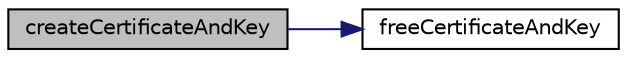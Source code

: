 digraph "createCertificateAndKey"
{
 // LATEX_PDF_SIZE
  edge [fontname="Helvetica",fontsize="10",labelfontname="Helvetica",labelfontsize="10"];
  node [fontname="Helvetica",fontsize="10",shape=record];
  rankdir="LR";
  Node1 [label="createCertificateAndKey",height=0.2,width=0.4,color="black", fillcolor="grey75", style="filled", fontcolor="black",tooltip=" "];
  Node1 -> Node2 [color="midnightblue",fontsize="10",style="solid",fontname="Helvetica"];
  Node2 [label="freeCertificateAndKey",height=0.2,width=0.4,color="black", fillcolor="white", style="filled",URL="$Dtls__mbedtls_8c.html#aa6d608da9c875fbfccf37bd3e716e836",tooltip=" "];
}
